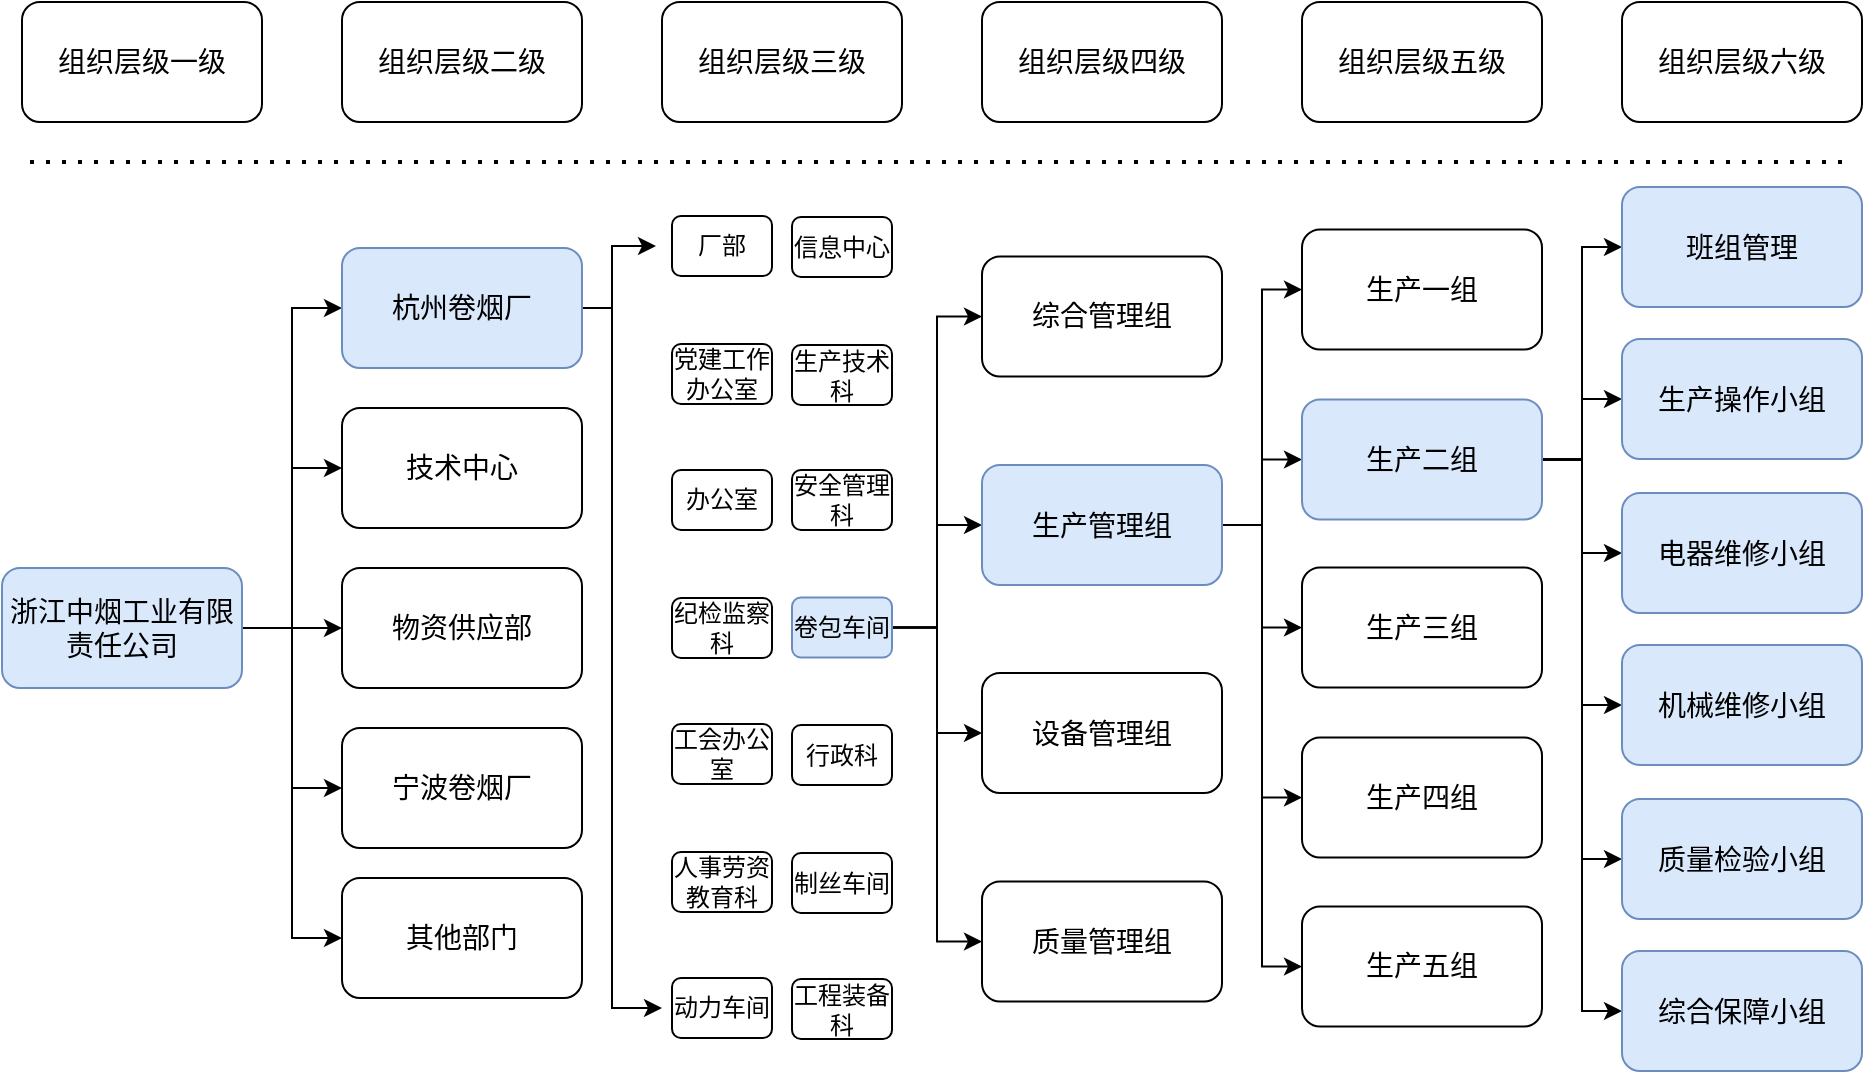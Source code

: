 <mxfile version="27.2.0">
  <diagram name="第 1 页" id="F9whgxGzsAWwNh5s-RJS">
    <mxGraphModel dx="2404" dy="890" grid="1" gridSize="10" guides="1" tooltips="1" connect="1" arrows="1" fold="1" page="1" pageScale="1" pageWidth="827" pageHeight="1169" math="0" shadow="0">
      <root>
        <mxCell id="0" />
        <mxCell id="1" parent="0" />
        <mxCell id="z9mSw8BWnGXr9PeCq878-1" value="组织层级一级" style="rounded=1;whiteSpace=wrap;html=1;fontSize=14;" parent="1" vertex="1">
          <mxGeometry x="-220" y="200" width="120" height="60" as="geometry" />
        </mxCell>
        <mxCell id="z9mSw8BWnGXr9PeCq878-2" value="组织层级二级" style="rounded=1;whiteSpace=wrap;html=1;fontSize=14;" parent="1" vertex="1">
          <mxGeometry x="-60" y="200" width="120" height="60" as="geometry" />
        </mxCell>
        <mxCell id="z9mSw8BWnGXr9PeCq878-3" value="组织层级三级" style="rounded=1;whiteSpace=wrap;html=1;fontSize=14;" parent="1" vertex="1">
          <mxGeometry x="100" y="200" width="120" height="60" as="geometry" />
        </mxCell>
        <mxCell id="z9mSw8BWnGXr9PeCq878-4" value="组织层级四级" style="rounded=1;whiteSpace=wrap;html=1;fontSize=14;" parent="1" vertex="1">
          <mxGeometry x="260" y="200" width="120" height="60" as="geometry" />
        </mxCell>
        <mxCell id="z9mSw8BWnGXr9PeCq878-5" value="组织层级五级" style="rounded=1;whiteSpace=wrap;html=1;fontSize=14;" parent="1" vertex="1">
          <mxGeometry x="420" y="200" width="120" height="60" as="geometry" />
        </mxCell>
        <mxCell id="-D3OeH_YvxMqAxTXHGH9-4" style="edgeStyle=orthogonalEdgeStyle;rounded=0;orthogonalLoop=1;jettySize=auto;html=1;exitX=1;exitY=0.5;exitDx=0;exitDy=0;entryX=0;entryY=0.5;entryDx=0;entryDy=0;fontSize=14;" edge="1" parent="1" source="-D3OeH_YvxMqAxTXHGH9-1" target="-D3OeH_YvxMqAxTXHGH9-2">
          <mxGeometry relative="1" as="geometry" />
        </mxCell>
        <mxCell id="-D3OeH_YvxMqAxTXHGH9-6" style="edgeStyle=orthogonalEdgeStyle;rounded=0;orthogonalLoop=1;jettySize=auto;html=1;exitX=1;exitY=0.5;exitDx=0;exitDy=0;entryX=0;entryY=0.5;entryDx=0;entryDy=0;fontSize=14;" edge="1" parent="1" source="-D3OeH_YvxMqAxTXHGH9-1" target="-D3OeH_YvxMqAxTXHGH9-5">
          <mxGeometry relative="1" as="geometry" />
        </mxCell>
        <mxCell id="-D3OeH_YvxMqAxTXHGH9-10" style="edgeStyle=orthogonalEdgeStyle;rounded=0;orthogonalLoop=1;jettySize=auto;html=1;exitX=1;exitY=0.5;exitDx=0;exitDy=0;entryX=0;entryY=0.5;entryDx=0;entryDy=0;fontSize=14;" edge="1" parent="1" source="-D3OeH_YvxMqAxTXHGH9-1" target="-D3OeH_YvxMqAxTXHGH9-7">
          <mxGeometry relative="1" as="geometry" />
        </mxCell>
        <mxCell id="-D3OeH_YvxMqAxTXHGH9-11" style="edgeStyle=orthogonalEdgeStyle;rounded=0;orthogonalLoop=1;jettySize=auto;html=1;exitX=1;exitY=0.5;exitDx=0;exitDy=0;entryX=0;entryY=0.5;entryDx=0;entryDy=0;fontSize=14;" edge="1" parent="1" source="-D3OeH_YvxMqAxTXHGH9-1" target="-D3OeH_YvxMqAxTXHGH9-8">
          <mxGeometry relative="1" as="geometry" />
        </mxCell>
        <mxCell id="-D3OeH_YvxMqAxTXHGH9-13" style="edgeStyle=orthogonalEdgeStyle;rounded=0;orthogonalLoop=1;jettySize=auto;html=1;exitX=1;exitY=0.5;exitDx=0;exitDy=0;entryX=0;entryY=0.5;entryDx=0;entryDy=0;fontSize=14;" edge="1" parent="1" source="-D3OeH_YvxMqAxTXHGH9-1" target="-D3OeH_YvxMqAxTXHGH9-9">
          <mxGeometry relative="1" as="geometry" />
        </mxCell>
        <mxCell id="-D3OeH_YvxMqAxTXHGH9-1" value="浙江中烟工业有限责任公司" style="rounded=1;whiteSpace=wrap;html=1;fillColor=#dae8fc;strokeColor=#6c8ebf;fontSize=14;" vertex="1" parent="1">
          <mxGeometry x="-230" y="483" width="120" height="60" as="geometry" />
        </mxCell>
        <mxCell id="-D3OeH_YvxMqAxTXHGH9-88" style="edgeStyle=orthogonalEdgeStyle;rounded=0;orthogonalLoop=1;jettySize=auto;html=1;exitX=1;exitY=0.5;exitDx=0;exitDy=0;entryX=0;entryY=0.5;entryDx=0;entryDy=0;" edge="1" parent="1">
          <mxGeometry relative="1" as="geometry">
            <mxPoint x="52" y="353" as="sourcePoint" />
            <mxPoint x="97" y="322" as="targetPoint" />
            <Array as="points">
              <mxPoint x="75" y="353" />
              <mxPoint x="75" y="322" />
            </Array>
          </mxGeometry>
        </mxCell>
        <mxCell id="-D3OeH_YvxMqAxTXHGH9-89" style="edgeStyle=orthogonalEdgeStyle;rounded=0;orthogonalLoop=1;jettySize=auto;html=1;exitX=1;exitY=0.5;exitDx=0;exitDy=0;" edge="1" parent="1">
          <mxGeometry relative="1" as="geometry">
            <mxPoint x="65" y="353" as="sourcePoint" />
            <mxPoint x="100" y="703" as="targetPoint" />
            <Array as="points">
              <mxPoint x="75" y="353" />
              <mxPoint x="75" y="703" />
            </Array>
          </mxGeometry>
        </mxCell>
        <mxCell id="-D3OeH_YvxMqAxTXHGH9-2" value="杭州卷烟厂" style="rounded=1;whiteSpace=wrap;html=1;fillColor=#dae8fc;strokeColor=#6c8ebf;fontSize=14;" vertex="1" parent="1">
          <mxGeometry x="-60" y="323" width="120" height="60" as="geometry" />
        </mxCell>
        <mxCell id="-D3OeH_YvxMqAxTXHGH9-5" value="技术中心" style="rounded=1;whiteSpace=wrap;html=1;fontSize=14;" vertex="1" parent="1">
          <mxGeometry x="-60" y="403" width="120" height="60" as="geometry" />
        </mxCell>
        <mxCell id="-D3OeH_YvxMqAxTXHGH9-7" value="物资供应部" style="rounded=1;whiteSpace=wrap;html=1;fontSize=14;" vertex="1" parent="1">
          <mxGeometry x="-60" y="483" width="120" height="60" as="geometry" />
        </mxCell>
        <mxCell id="-D3OeH_YvxMqAxTXHGH9-8" value="宁波卷烟厂" style="rounded=1;whiteSpace=wrap;html=1;fontSize=14;" vertex="1" parent="1">
          <mxGeometry x="-60" y="563" width="120" height="60" as="geometry" />
        </mxCell>
        <mxCell id="-D3OeH_YvxMqAxTXHGH9-9" value="其他部门" style="rounded=1;whiteSpace=wrap;html=1;fontSize=14;" vertex="1" parent="1">
          <mxGeometry x="-60" y="638" width="120" height="60" as="geometry" />
        </mxCell>
        <mxCell id="-D3OeH_YvxMqAxTXHGH9-14" value="厂部" style="rounded=1;whiteSpace=wrap;html=1;fontSize=12;" vertex="1" parent="1">
          <mxGeometry x="105" y="307" width="50" height="30" as="geometry" />
        </mxCell>
        <mxCell id="-D3OeH_YvxMqAxTXHGH9-15" value="办公室" style="rounded=1;whiteSpace=wrap;html=1;fontSize=12;" vertex="1" parent="1">
          <mxGeometry x="105" y="434" width="50" height="30" as="geometry" />
        </mxCell>
        <mxCell id="-D3OeH_YvxMqAxTXHGH9-16" value="党建工作办公室" style="rounded=1;whiteSpace=wrap;html=1;fontSize=12;" vertex="1" parent="1">
          <mxGeometry x="105" y="371" width="50" height="30" as="geometry" />
        </mxCell>
        <mxCell id="-D3OeH_YvxMqAxTXHGH9-17" value="纪检监察科" style="rounded=1;whiteSpace=wrap;html=1;fontSize=12;" vertex="1" parent="1">
          <mxGeometry x="105" y="498" width="50" height="30" as="geometry" />
        </mxCell>
        <mxCell id="-D3OeH_YvxMqAxTXHGH9-18" value="工会办公室" style="rounded=1;whiteSpace=wrap;html=1;fontSize=12;" vertex="1" parent="1">
          <mxGeometry x="105" y="561" width="50" height="30" as="geometry" />
        </mxCell>
        <mxCell id="-D3OeH_YvxMqAxTXHGH9-19" value="人事劳资教育科" style="rounded=1;whiteSpace=wrap;html=1;fontSize=12;" vertex="1" parent="1">
          <mxGeometry x="105" y="625" width="50" height="30" as="geometry" />
        </mxCell>
        <mxCell id="-D3OeH_YvxMqAxTXHGH9-20" value="信息中心" style="rounded=1;whiteSpace=wrap;html=1;fontSize=12;" vertex="1" parent="1">
          <mxGeometry x="165" y="307.5" width="50" height="30" as="geometry" />
        </mxCell>
        <mxCell id="-D3OeH_YvxMqAxTXHGH9-21" value="生产技术科" style="rounded=1;whiteSpace=wrap;html=1;fontSize=12;" vertex="1" parent="1">
          <mxGeometry x="165" y="371.5" width="50" height="30" as="geometry" />
        </mxCell>
        <mxCell id="-D3OeH_YvxMqAxTXHGH9-39" value="工程装备科" style="rounded=1;whiteSpace=wrap;html=1;fontSize=12;" vertex="1" parent="1">
          <mxGeometry x="165" y="688.5" width="50" height="30" as="geometry" />
        </mxCell>
        <mxCell id="-D3OeH_YvxMqAxTXHGH9-40" value="安全管理科" style="rounded=1;whiteSpace=wrap;html=1;fontSize=12;" vertex="1" parent="1">
          <mxGeometry x="165" y="434" width="50" height="30" as="geometry" />
        </mxCell>
        <mxCell id="-D3OeH_YvxMqAxTXHGH9-41" value="行政科" style="rounded=1;whiteSpace=wrap;html=1;fontSize=12;" vertex="1" parent="1">
          <mxGeometry x="165" y="561.5" width="50" height="30" as="geometry" />
        </mxCell>
        <mxCell id="-D3OeH_YvxMqAxTXHGH9-42" value="制丝车间" style="rounded=1;whiteSpace=wrap;html=1;fontSize=12;" vertex="1" parent="1">
          <mxGeometry x="165" y="625.5" width="50" height="30" as="geometry" />
        </mxCell>
        <mxCell id="-D3OeH_YvxMqAxTXHGH9-83" style="edgeStyle=orthogonalEdgeStyle;rounded=0;orthogonalLoop=1;jettySize=auto;html=1;exitX=1;exitY=0.5;exitDx=0;exitDy=0;entryX=0;entryY=0.5;entryDx=0;entryDy=0;" edge="1" parent="1" source="-D3OeH_YvxMqAxTXHGH9-43" target="-D3OeH_YvxMqAxTXHGH9-49">
          <mxGeometry relative="1" as="geometry" />
        </mxCell>
        <mxCell id="-D3OeH_YvxMqAxTXHGH9-85" style="edgeStyle=orthogonalEdgeStyle;rounded=0;orthogonalLoop=1;jettySize=auto;html=1;exitX=1;exitY=0.5;exitDx=0;exitDy=0;entryX=0;entryY=0.5;entryDx=0;entryDy=0;" edge="1" parent="1" source="-D3OeH_YvxMqAxTXHGH9-43" target="-D3OeH_YvxMqAxTXHGH9-50">
          <mxGeometry relative="1" as="geometry" />
        </mxCell>
        <mxCell id="-D3OeH_YvxMqAxTXHGH9-86" style="edgeStyle=orthogonalEdgeStyle;rounded=0;orthogonalLoop=1;jettySize=auto;html=1;exitX=1;exitY=0.5;exitDx=0;exitDy=0;entryX=0;entryY=0.5;entryDx=0;entryDy=0;" edge="1" parent="1" source="-D3OeH_YvxMqAxTXHGH9-43" target="-D3OeH_YvxMqAxTXHGH9-51">
          <mxGeometry relative="1" as="geometry" />
        </mxCell>
        <mxCell id="-D3OeH_YvxMqAxTXHGH9-87" style="edgeStyle=orthogonalEdgeStyle;rounded=0;orthogonalLoop=1;jettySize=auto;html=1;exitX=1;exitY=0.5;exitDx=0;exitDy=0;entryX=0;entryY=0.5;entryDx=0;entryDy=0;" edge="1" parent="1" source="-D3OeH_YvxMqAxTXHGH9-43" target="-D3OeH_YvxMqAxTXHGH9-52">
          <mxGeometry relative="1" as="geometry" />
        </mxCell>
        <mxCell id="-D3OeH_YvxMqAxTXHGH9-43" value="卷包车间" style="rounded=1;whiteSpace=wrap;html=1;fillColor=#dae8fc;strokeColor=#6c8ebf;fontSize=12;" vertex="1" parent="1">
          <mxGeometry x="165" y="497.75" width="50" height="30" as="geometry" />
        </mxCell>
        <mxCell id="-D3OeH_YvxMqAxTXHGH9-44" value="动力车间" style="rounded=1;whiteSpace=wrap;html=1;fontSize=12;" vertex="1" parent="1">
          <mxGeometry x="105" y="688" width="50" height="30" as="geometry" />
        </mxCell>
        <mxCell id="-D3OeH_YvxMqAxTXHGH9-49" value="综合管理组" style="rounded=1;whiteSpace=wrap;html=1;fontSize=14;" vertex="1" parent="1">
          <mxGeometry x="260" y="327.25" width="120" height="60" as="geometry" />
        </mxCell>
        <mxCell id="-D3OeH_YvxMqAxTXHGH9-50" value="设备管理组" style="rounded=1;whiteSpace=wrap;html=1;fontSize=14;" vertex="1" parent="1">
          <mxGeometry x="260" y="535.5" width="120" height="60" as="geometry" />
        </mxCell>
        <mxCell id="-D3OeH_YvxMqAxTXHGH9-51" value="质量管理组" style="rounded=1;whiteSpace=wrap;html=1;fontSize=14;" vertex="1" parent="1">
          <mxGeometry x="260" y="639.75" width="120" height="60" as="geometry" />
        </mxCell>
        <mxCell id="-D3OeH_YvxMqAxTXHGH9-72" style="edgeStyle=orthogonalEdgeStyle;rounded=0;orthogonalLoop=1;jettySize=auto;html=1;exitX=1;exitY=0.5;exitDx=0;exitDy=0;entryX=0;entryY=0.5;entryDx=0;entryDy=0;" edge="1" parent="1" source="-D3OeH_YvxMqAxTXHGH9-52" target="-D3OeH_YvxMqAxTXHGH9-53">
          <mxGeometry relative="1" as="geometry" />
        </mxCell>
        <mxCell id="-D3OeH_YvxMqAxTXHGH9-73" style="edgeStyle=orthogonalEdgeStyle;rounded=0;orthogonalLoop=1;jettySize=auto;html=1;exitX=1;exitY=0.5;exitDx=0;exitDy=0;entryX=0;entryY=0.5;entryDx=0;entryDy=0;" edge="1" parent="1" source="-D3OeH_YvxMqAxTXHGH9-52" target="-D3OeH_YvxMqAxTXHGH9-54">
          <mxGeometry relative="1" as="geometry" />
        </mxCell>
        <mxCell id="-D3OeH_YvxMqAxTXHGH9-74" style="edgeStyle=orthogonalEdgeStyle;rounded=0;orthogonalLoop=1;jettySize=auto;html=1;exitX=1;exitY=0.5;exitDx=0;exitDy=0;entryX=0;entryY=0.5;entryDx=0;entryDy=0;" edge="1" parent="1" source="-D3OeH_YvxMqAxTXHGH9-52" target="-D3OeH_YvxMqAxTXHGH9-55">
          <mxGeometry relative="1" as="geometry" />
        </mxCell>
        <mxCell id="-D3OeH_YvxMqAxTXHGH9-75" style="edgeStyle=orthogonalEdgeStyle;rounded=0;orthogonalLoop=1;jettySize=auto;html=1;exitX=1;exitY=0.5;exitDx=0;exitDy=0;entryX=0;entryY=0.5;entryDx=0;entryDy=0;" edge="1" parent="1" source="-D3OeH_YvxMqAxTXHGH9-52" target="-D3OeH_YvxMqAxTXHGH9-56">
          <mxGeometry relative="1" as="geometry" />
        </mxCell>
        <mxCell id="-D3OeH_YvxMqAxTXHGH9-76" style="edgeStyle=orthogonalEdgeStyle;rounded=0;orthogonalLoop=1;jettySize=auto;html=1;exitX=1;exitY=0.5;exitDx=0;exitDy=0;entryX=0;entryY=0.5;entryDx=0;entryDy=0;" edge="1" parent="1" source="-D3OeH_YvxMqAxTXHGH9-52" target="-D3OeH_YvxMqAxTXHGH9-57">
          <mxGeometry relative="1" as="geometry" />
        </mxCell>
        <mxCell id="-D3OeH_YvxMqAxTXHGH9-52" value="生产管理组" style="rounded=1;whiteSpace=wrap;html=1;fillColor=#dae8fc;strokeColor=#6c8ebf;fontSize=14;" vertex="1" parent="1">
          <mxGeometry x="260" y="431.5" width="120" height="60" as="geometry" />
        </mxCell>
        <mxCell id="-D3OeH_YvxMqAxTXHGH9-53" value="生产一组" style="rounded=1;whiteSpace=wrap;html=1;fontSize=14;" vertex="1" parent="1">
          <mxGeometry x="420" y="313.75" width="120" height="60" as="geometry" />
        </mxCell>
        <mxCell id="-D3OeH_YvxMqAxTXHGH9-77" style="edgeStyle=orthogonalEdgeStyle;rounded=0;orthogonalLoop=1;jettySize=auto;html=1;exitX=1;exitY=0.5;exitDx=0;exitDy=0;entryX=0;entryY=0.5;entryDx=0;entryDy=0;" edge="1" parent="1" source="-D3OeH_YvxMqAxTXHGH9-54" target="-D3OeH_YvxMqAxTXHGH9-58">
          <mxGeometry relative="1" as="geometry" />
        </mxCell>
        <mxCell id="-D3OeH_YvxMqAxTXHGH9-78" style="edgeStyle=orthogonalEdgeStyle;rounded=0;orthogonalLoop=1;jettySize=auto;html=1;exitX=1;exitY=0.5;exitDx=0;exitDy=0;entryX=0;entryY=0.5;entryDx=0;entryDy=0;" edge="1" parent="1" source="-D3OeH_YvxMqAxTXHGH9-54" target="-D3OeH_YvxMqAxTXHGH9-59">
          <mxGeometry relative="1" as="geometry" />
        </mxCell>
        <mxCell id="-D3OeH_YvxMqAxTXHGH9-79" style="edgeStyle=orthogonalEdgeStyle;rounded=0;orthogonalLoop=1;jettySize=auto;html=1;exitX=1;exitY=0.5;exitDx=0;exitDy=0;entryX=0;entryY=0.5;entryDx=0;entryDy=0;" edge="1" parent="1" source="-D3OeH_YvxMqAxTXHGH9-54" target="-D3OeH_YvxMqAxTXHGH9-60">
          <mxGeometry relative="1" as="geometry" />
        </mxCell>
        <mxCell id="-D3OeH_YvxMqAxTXHGH9-80" style="edgeStyle=orthogonalEdgeStyle;rounded=0;orthogonalLoop=1;jettySize=auto;html=1;exitX=1;exitY=0.5;exitDx=0;exitDy=0;entryX=0;entryY=0.5;entryDx=0;entryDy=0;" edge="1" parent="1" source="-D3OeH_YvxMqAxTXHGH9-54" target="-D3OeH_YvxMqAxTXHGH9-61">
          <mxGeometry relative="1" as="geometry" />
        </mxCell>
        <mxCell id="-D3OeH_YvxMqAxTXHGH9-81" style="edgeStyle=orthogonalEdgeStyle;rounded=0;orthogonalLoop=1;jettySize=auto;html=1;exitX=1;exitY=0.5;exitDx=0;exitDy=0;entryX=0;entryY=0.5;entryDx=0;entryDy=0;" edge="1" parent="1" source="-D3OeH_YvxMqAxTXHGH9-54" target="-D3OeH_YvxMqAxTXHGH9-62">
          <mxGeometry relative="1" as="geometry" />
        </mxCell>
        <mxCell id="-D3OeH_YvxMqAxTXHGH9-82" style="edgeStyle=orthogonalEdgeStyle;rounded=0;orthogonalLoop=1;jettySize=auto;html=1;exitX=1;exitY=0.5;exitDx=0;exitDy=0;entryX=0;entryY=0.5;entryDx=0;entryDy=0;" edge="1" parent="1" source="-D3OeH_YvxMqAxTXHGH9-54" target="-D3OeH_YvxMqAxTXHGH9-63">
          <mxGeometry relative="1" as="geometry" />
        </mxCell>
        <mxCell id="-D3OeH_YvxMqAxTXHGH9-54" value="生产二组" style="rounded=1;whiteSpace=wrap;html=1;fillColor=#dae8fc;strokeColor=#6c8ebf;fontSize=14;" vertex="1" parent="1">
          <mxGeometry x="420" y="398.75" width="120" height="60" as="geometry" />
        </mxCell>
        <mxCell id="-D3OeH_YvxMqAxTXHGH9-55" value="生产三组" style="rounded=1;whiteSpace=wrap;html=1;fontSize=14;" vertex="1" parent="1">
          <mxGeometry x="420" y="482.75" width="120" height="60" as="geometry" />
        </mxCell>
        <mxCell id="-D3OeH_YvxMqAxTXHGH9-56" value="生产四组" style="rounded=1;whiteSpace=wrap;html=1;fontSize=14;" vertex="1" parent="1">
          <mxGeometry x="420" y="567.75" width="120" height="60" as="geometry" />
        </mxCell>
        <mxCell id="-D3OeH_YvxMqAxTXHGH9-57" value="生产五组" style="rounded=1;whiteSpace=wrap;html=1;fontSize=14;" vertex="1" parent="1">
          <mxGeometry x="420" y="652.25" width="120" height="60" as="geometry" />
        </mxCell>
        <mxCell id="-D3OeH_YvxMqAxTXHGH9-58" value="&lt;div style=&quot;text-align: start;&quot;&gt;班组管理&lt;/div&gt;" style="rounded=1;whiteSpace=wrap;html=1;fillColor=#dae8fc;strokeColor=#6c8ebf;fontSize=14;" vertex="1" parent="1">
          <mxGeometry x="580" y="292.5" width="120" height="60" as="geometry" />
        </mxCell>
        <mxCell id="-D3OeH_YvxMqAxTXHGH9-59" value="生产操作小组" style="rounded=1;whiteSpace=wrap;html=1;fillColor=#dae8fc;strokeColor=#6c8ebf;fontSize=14;" vertex="1" parent="1">
          <mxGeometry x="580" y="368.5" width="120" height="60" as="geometry" />
        </mxCell>
        <mxCell id="-D3OeH_YvxMqAxTXHGH9-60" value="电器维修小组" style="rounded=1;whiteSpace=wrap;html=1;fillColor=#dae8fc;strokeColor=#6c8ebf;fontSize=14;" vertex="1" parent="1">
          <mxGeometry x="580" y="445.5" width="120" height="60" as="geometry" />
        </mxCell>
        <mxCell id="-D3OeH_YvxMqAxTXHGH9-61" value="机械维修小组" style="rounded=1;whiteSpace=wrap;html=1;fillColor=#dae8fc;strokeColor=#6c8ebf;fontSize=14;" vertex="1" parent="1">
          <mxGeometry x="580" y="521.5" width="120" height="60" as="geometry" />
        </mxCell>
        <mxCell id="-D3OeH_YvxMqAxTXHGH9-62" value="质量检验小组" style="rounded=1;whiteSpace=wrap;html=1;fillColor=#dae8fc;strokeColor=#6c8ebf;fontSize=14;" vertex="1" parent="1">
          <mxGeometry x="580" y="598.5" width="120" height="60" as="geometry" />
        </mxCell>
        <mxCell id="-D3OeH_YvxMqAxTXHGH9-63" value="综合保障小组" style="rounded=1;whiteSpace=wrap;html=1;fillColor=#dae8fc;strokeColor=#6c8ebf;fontSize=14;" vertex="1" parent="1">
          <mxGeometry x="580" y="674.5" width="120" height="60" as="geometry" />
        </mxCell>
        <mxCell id="-D3OeH_YvxMqAxTXHGH9-64" value="组织层级六级" style="rounded=1;whiteSpace=wrap;html=1;fontSize=14;" vertex="1" parent="1">
          <mxGeometry x="580" y="200" width="120" height="60" as="geometry" />
        </mxCell>
        <mxCell id="-D3OeH_YvxMqAxTXHGH9-71" value="" style="endArrow=none;dashed=1;html=1;dashPattern=1 3;strokeWidth=2;rounded=0;fontSize=14;" edge="1" parent="1">
          <mxGeometry width="50" height="50" relative="1" as="geometry">
            <mxPoint x="-216" y="280" as="sourcePoint" />
            <mxPoint x="694" y="280" as="targetPoint" />
          </mxGeometry>
        </mxCell>
      </root>
    </mxGraphModel>
  </diagram>
</mxfile>
